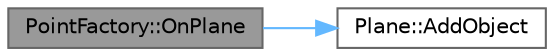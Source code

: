 digraph "PointFactory::OnPlane"
{
 // LATEX_PDF_SIZE
  bgcolor="transparent";
  edge [fontname=Helvetica,fontsize=10,labelfontname=Helvetica,labelfontsize=10];
  node [fontname=Helvetica,fontsize=10,shape=box,height=0.2,width=0.9];
  rankdir="LR";
  Node1 [label="PointFactory::OnPlane",height=0.2,width=0.4,color="gray40", fillcolor="grey60", style="filled", fontcolor="black",tooltip="Constructs a point with given coordinates."];
  Node1 -> Node2 [color="steelblue1",style="solid"];
  Node2 [label="Plane::AddObject",height=0.2,width=0.4,color="grey40", fillcolor="white", style="filled",URL="$class_plane.html#ada179fa401de8aa43984ef692d89e760",tooltip="Add object to plane."];
}
